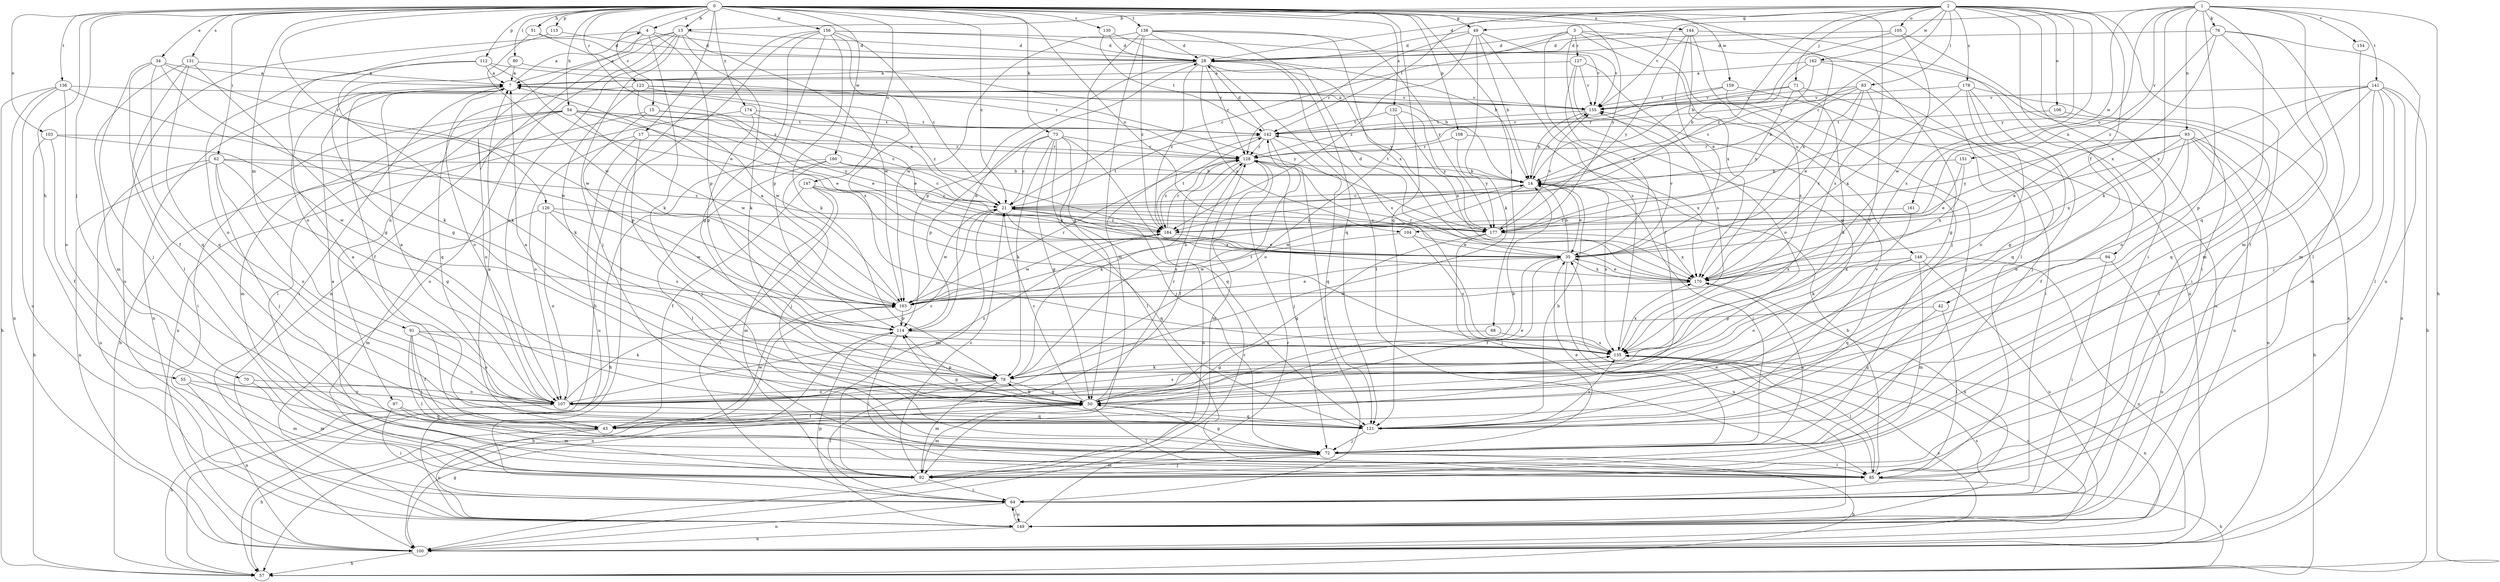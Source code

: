 strict digraph  {
0;
1;
2;
3;
4;
7;
13;
14;
15;
17;
21;
28;
34;
35;
42;
43;
49;
50;
51;
54;
55;
57;
62;
64;
68;
70;
71;
72;
73;
76;
78;
80;
83;
85;
91;
92;
93;
94;
97;
100;
103;
104;
105;
106;
107;
108;
112;
113;
114;
121;
123;
126;
127;
128;
130;
131;
132;
135;
136;
138;
141;
142;
144;
147;
148;
149;
151;
154;
155;
156;
159;
160;
161;
162;
163;
170;
174;
177;
178;
184;
0 -> 4  [label=a];
0 -> 13  [label=b];
0 -> 15  [label=c];
0 -> 17  [label=c];
0 -> 21  [label=c];
0 -> 34  [label=e];
0 -> 49  [label=g];
0 -> 51  [label=h];
0 -> 54  [label=h];
0 -> 55  [label=h];
0 -> 62  [label=i];
0 -> 68  [label=j];
0 -> 70  [label=j];
0 -> 73  [label=k];
0 -> 80  [label=l];
0 -> 91  [label=m];
0 -> 103  [label=o];
0 -> 104  [label=o];
0 -> 108  [label=p];
0 -> 112  [label=p];
0 -> 113  [label=p];
0 -> 121  [label=q];
0 -> 123  [label=r];
0 -> 126  [label=r];
0 -> 130  [label=s];
0 -> 131  [label=s];
0 -> 132  [label=s];
0 -> 135  [label=s];
0 -> 136  [label=t];
0 -> 138  [label=t];
0 -> 144  [label=u];
0 -> 147  [label=u];
0 -> 156  [label=w];
0 -> 159  [label=w];
0 -> 160  [label=w];
0 -> 170  [label=x];
0 -> 174  [label=y];
0 -> 177  [label=y];
1 -> 57  [label=h];
1 -> 76  [label=k];
1 -> 78  [label=k];
1 -> 92  [label=m];
1 -> 93  [label=n];
1 -> 104  [label=o];
1 -> 121  [label=q];
1 -> 141  [label=t];
1 -> 151  [label=v];
1 -> 154  [label=v];
1 -> 155  [label=v];
1 -> 161  [label=w];
1 -> 50  [label=p];
2 -> 13  [label=b];
2 -> 21  [label=c];
2 -> 28  [label=d];
2 -> 42  [label=f];
2 -> 49  [label=g];
2 -> 64  [label=i];
2 -> 71  [label=j];
2 -> 83  [label=l];
2 -> 85  [label=l];
2 -> 94  [label=n];
2 -> 105  [label=o];
2 -> 106  [label=o];
2 -> 135  [label=s];
2 -> 142  [label=t];
2 -> 162  [label=w];
2 -> 177  [label=y];
2 -> 178  [label=z];
2 -> 184  [label=z];
3 -> 21  [label=c];
3 -> 28  [label=d];
3 -> 43  [label=f];
3 -> 50  [label=g];
3 -> 72  [label=j];
3 -> 85  [label=l];
3 -> 127  [label=r];
3 -> 148  [label=u];
4 -> 28  [label=d];
4 -> 78  [label=k];
4 -> 97  [label=n];
4 -> 114  [label=p];
4 -> 149  [label=u];
7 -> 4  [label=a];
7 -> 43  [label=f];
7 -> 64  [label=i];
7 -> 100  [label=n];
7 -> 107  [label=o];
7 -> 155  [label=v];
13 -> 7  [label=a];
13 -> 28  [label=d];
13 -> 72  [label=j];
13 -> 78  [label=k];
13 -> 100  [label=n];
13 -> 107  [label=o];
13 -> 149  [label=u];
13 -> 163  [label=w];
14 -> 21  [label=c];
14 -> 35  [label=e];
14 -> 72  [label=j];
14 -> 135  [label=s];
14 -> 142  [label=t];
14 -> 155  [label=v];
14 -> 163  [label=w];
15 -> 35  [label=e];
15 -> 57  [label=h];
15 -> 114  [label=p];
15 -> 142  [label=t];
17 -> 72  [label=j];
17 -> 107  [label=o];
17 -> 128  [label=r];
17 -> 149  [label=u];
21 -> 7  [label=a];
21 -> 92  [label=m];
21 -> 121  [label=q];
21 -> 142  [label=t];
21 -> 163  [label=w];
21 -> 170  [label=x];
21 -> 177  [label=y];
21 -> 184  [label=z];
28 -> 7  [label=a];
28 -> 85  [label=l];
28 -> 114  [label=p];
28 -> 128  [label=r];
28 -> 135  [label=s];
28 -> 170  [label=x];
28 -> 177  [label=y];
28 -> 184  [label=z];
34 -> 7  [label=a];
34 -> 43  [label=f];
34 -> 72  [label=j];
34 -> 78  [label=k];
34 -> 121  [label=q];
34 -> 163  [label=w];
35 -> 14  [label=b];
35 -> 28  [label=d];
35 -> 43  [label=f];
35 -> 149  [label=u];
35 -> 155  [label=v];
35 -> 170  [label=x];
42 -> 85  [label=l];
42 -> 114  [label=p];
42 -> 121  [label=q];
43 -> 7  [label=a];
43 -> 57  [label=h];
43 -> 149  [label=u];
43 -> 163  [label=w];
49 -> 14  [label=b];
49 -> 28  [label=d];
49 -> 78  [label=k];
49 -> 128  [label=r];
49 -> 135  [label=s];
49 -> 155  [label=v];
49 -> 184  [label=z];
50 -> 7  [label=a];
50 -> 14  [label=b];
50 -> 21  [label=c];
50 -> 35  [label=e];
50 -> 43  [label=f];
50 -> 78  [label=k];
50 -> 85  [label=l];
50 -> 92  [label=m];
50 -> 114  [label=p];
50 -> 121  [label=q];
50 -> 128  [label=r];
51 -> 28  [label=d];
51 -> 163  [label=w];
51 -> 184  [label=z];
54 -> 21  [label=c];
54 -> 35  [label=e];
54 -> 64  [label=i];
54 -> 85  [label=l];
54 -> 92  [label=m];
54 -> 107  [label=o];
54 -> 142  [label=t];
54 -> 163  [label=w];
54 -> 177  [label=y];
55 -> 92  [label=m];
55 -> 100  [label=n];
55 -> 107  [label=o];
62 -> 14  [label=b];
62 -> 50  [label=g];
62 -> 72  [label=j];
62 -> 100  [label=n];
62 -> 107  [label=o];
62 -> 149  [label=u];
62 -> 184  [label=z];
64 -> 100  [label=n];
64 -> 149  [label=u];
64 -> 170  [label=x];
68 -> 50  [label=g];
68 -> 135  [label=s];
70 -> 92  [label=m];
70 -> 107  [label=o];
71 -> 78  [label=k];
71 -> 128  [label=r];
71 -> 149  [label=u];
71 -> 155  [label=v];
71 -> 177  [label=y];
72 -> 7  [label=a];
72 -> 35  [label=e];
72 -> 50  [label=g];
72 -> 57  [label=h];
72 -> 85  [label=l];
72 -> 92  [label=m];
72 -> 170  [label=x];
73 -> 21  [label=c];
73 -> 50  [label=g];
73 -> 72  [label=j];
73 -> 78  [label=k];
73 -> 85  [label=l];
73 -> 114  [label=p];
73 -> 121  [label=q];
73 -> 128  [label=r];
76 -> 28  [label=d];
76 -> 85  [label=l];
76 -> 92  [label=m];
76 -> 149  [label=u];
76 -> 170  [label=x];
76 -> 184  [label=z];
78 -> 50  [label=g];
78 -> 64  [label=i];
78 -> 92  [label=m];
78 -> 107  [label=o];
78 -> 142  [label=t];
80 -> 7  [label=a];
80 -> 14  [label=b];
80 -> 50  [label=g];
83 -> 14  [label=b];
83 -> 35  [label=e];
83 -> 121  [label=q];
83 -> 135  [label=s];
83 -> 142  [label=t];
83 -> 155  [label=v];
83 -> 170  [label=x];
85 -> 14  [label=b];
85 -> 35  [label=e];
85 -> 57  [label=h];
91 -> 43  [label=f];
91 -> 72  [label=j];
91 -> 78  [label=k];
91 -> 85  [label=l];
91 -> 107  [label=o];
91 -> 135  [label=s];
92 -> 7  [label=a];
92 -> 21  [label=c];
92 -> 64  [label=i];
92 -> 72  [label=j];
93 -> 35  [label=e];
93 -> 43  [label=f];
93 -> 57  [label=h];
93 -> 100  [label=n];
93 -> 107  [label=o];
93 -> 128  [label=r];
93 -> 149  [label=u];
93 -> 170  [label=x];
93 -> 177  [label=y];
94 -> 64  [label=i];
94 -> 149  [label=u];
94 -> 170  [label=x];
97 -> 64  [label=i];
97 -> 92  [label=m];
97 -> 121  [label=q];
100 -> 50  [label=g];
100 -> 57  [label=h];
100 -> 128  [label=r];
100 -> 135  [label=s];
103 -> 43  [label=f];
103 -> 57  [label=h];
103 -> 128  [label=r];
103 -> 163  [label=w];
104 -> 35  [label=e];
104 -> 135  [label=s];
104 -> 163  [label=w];
105 -> 14  [label=b];
105 -> 28  [label=d];
105 -> 64  [label=i];
105 -> 163  [label=w];
106 -> 85  [label=l];
106 -> 142  [label=t];
107 -> 7  [label=a];
107 -> 21  [label=c];
107 -> 57  [label=h];
107 -> 121  [label=q];
107 -> 135  [label=s];
107 -> 184  [label=z];
108 -> 128  [label=r];
108 -> 170  [label=x];
108 -> 177  [label=y];
112 -> 7  [label=a];
112 -> 35  [label=e];
112 -> 78  [label=k];
112 -> 107  [label=o];
112 -> 128  [label=r];
113 -> 28  [label=d];
113 -> 107  [label=o];
114 -> 28  [label=d];
114 -> 85  [label=l];
114 -> 100  [label=n];
114 -> 135  [label=s];
121 -> 14  [label=b];
121 -> 72  [label=j];
121 -> 114  [label=p];
121 -> 135  [label=s];
121 -> 155  [label=v];
123 -> 78  [label=k];
123 -> 121  [label=q];
123 -> 155  [label=v];
123 -> 163  [label=w];
123 -> 177  [label=y];
123 -> 184  [label=z];
126 -> 92  [label=m];
126 -> 107  [label=o];
126 -> 135  [label=s];
126 -> 163  [label=w];
126 -> 177  [label=y];
127 -> 7  [label=a];
127 -> 35  [label=e];
127 -> 107  [label=o];
127 -> 135  [label=s];
127 -> 155  [label=v];
128 -> 14  [label=b];
128 -> 43  [label=f];
128 -> 72  [label=j];
128 -> 78  [label=k];
128 -> 92  [label=m];
128 -> 184  [label=z];
130 -> 14  [label=b];
130 -> 28  [label=d];
130 -> 142  [label=t];
131 -> 7  [label=a];
131 -> 50  [label=g];
131 -> 85  [label=l];
131 -> 92  [label=m];
131 -> 121  [label=q];
132 -> 107  [label=o];
132 -> 142  [label=t];
132 -> 170  [label=x];
132 -> 177  [label=y];
135 -> 78  [label=k];
135 -> 85  [label=l];
135 -> 100  [label=n];
135 -> 149  [label=u];
135 -> 170  [label=x];
136 -> 57  [label=h];
136 -> 100  [label=n];
136 -> 107  [label=o];
136 -> 149  [label=u];
136 -> 155  [label=v];
136 -> 163  [label=w];
138 -> 28  [label=d];
138 -> 50  [label=g];
138 -> 92  [label=m];
138 -> 121  [label=q];
138 -> 163  [label=w];
138 -> 170  [label=x];
138 -> 177  [label=y];
138 -> 184  [label=z];
141 -> 57  [label=h];
141 -> 72  [label=j];
141 -> 85  [label=l];
141 -> 92  [label=m];
141 -> 100  [label=n];
141 -> 107  [label=o];
141 -> 121  [label=q];
141 -> 155  [label=v];
141 -> 177  [label=y];
142 -> 28  [label=d];
142 -> 64  [label=i];
142 -> 100  [label=n];
142 -> 121  [label=q];
142 -> 128  [label=r];
144 -> 28  [label=d];
144 -> 35  [label=e];
144 -> 100  [label=n];
144 -> 135  [label=s];
144 -> 170  [label=x];
144 -> 177  [label=y];
147 -> 21  [label=c];
147 -> 43  [label=f];
147 -> 64  [label=i];
147 -> 92  [label=m];
147 -> 135  [label=s];
148 -> 92  [label=m];
148 -> 100  [label=n];
148 -> 107  [label=o];
148 -> 121  [label=q];
148 -> 149  [label=u];
148 -> 170  [label=x];
149 -> 64  [label=i];
149 -> 100  [label=n];
149 -> 114  [label=p];
149 -> 128  [label=r];
149 -> 135  [label=s];
151 -> 14  [label=b];
151 -> 35  [label=e];
151 -> 170  [label=x];
154 -> 92  [label=m];
155 -> 7  [label=a];
155 -> 14  [label=b];
155 -> 142  [label=t];
156 -> 21  [label=c];
156 -> 28  [label=d];
156 -> 50  [label=g];
156 -> 57  [label=h];
156 -> 64  [label=i];
156 -> 78  [label=k];
156 -> 114  [label=p];
156 -> 135  [label=s];
156 -> 155  [label=v];
159 -> 64  [label=i];
159 -> 72  [label=j];
159 -> 128  [label=r];
159 -> 155  [label=v];
160 -> 14  [label=b];
160 -> 21  [label=c];
160 -> 57  [label=h];
160 -> 72  [label=j];
160 -> 85  [label=l];
161 -> 78  [label=k];
161 -> 184  [label=z];
162 -> 7  [label=a];
162 -> 14  [label=b];
162 -> 21  [label=c];
162 -> 50  [label=g];
162 -> 64  [label=i];
163 -> 7  [label=a];
163 -> 14  [label=b];
163 -> 35  [label=e];
163 -> 57  [label=h];
163 -> 114  [label=p];
163 -> 128  [label=r];
170 -> 35  [label=e];
170 -> 128  [label=r];
170 -> 163  [label=w];
174 -> 35  [label=e];
174 -> 100  [label=n];
174 -> 114  [label=p];
174 -> 142  [label=t];
177 -> 21  [label=c];
177 -> 50  [label=g];
177 -> 72  [label=j];
177 -> 155  [label=v];
177 -> 170  [label=x];
178 -> 50  [label=g];
178 -> 72  [label=j];
178 -> 100  [label=n];
178 -> 107  [label=o];
178 -> 155  [label=v];
178 -> 170  [label=x];
184 -> 35  [label=e];
184 -> 128  [label=r];
184 -> 142  [label=t];
184 -> 163  [label=w];
}
